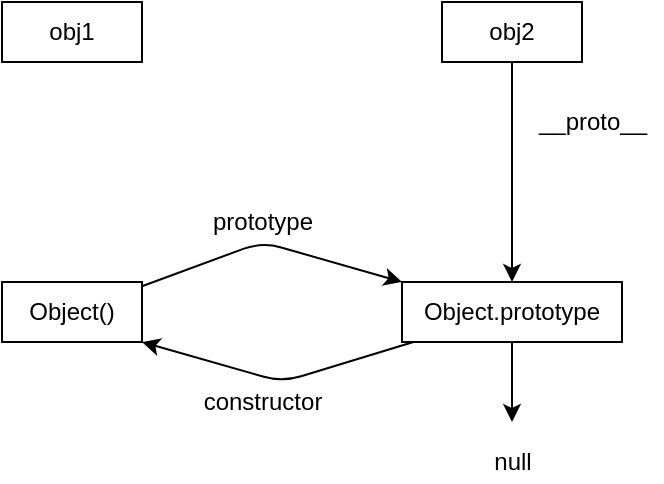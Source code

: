 <mxfile>
    <diagram id="0RFi7LkqAkpyI-mepKPO" name="第 1 页">
        <mxGraphModel dx="812" dy="372" grid="1" gridSize="10" guides="1" tooltips="1" connect="1" arrows="1" fold="1" page="1" pageScale="1" pageWidth="1169" pageHeight="1654" math="0" shadow="0">
            <root>
                <mxCell id="0"/>
                <mxCell id="1" parent="0"/>
                <mxCell id="5" style="edgeStyle=none;html=1;entryX=0;entryY=0;entryDx=0;entryDy=0;" edge="1" parent="1" source="3" target="4">
                    <mxGeometry relative="1" as="geometry">
                        <Array as="points">
                            <mxPoint x="270" y="290"/>
                        </Array>
                    </mxGeometry>
                </mxCell>
                <mxCell id="3" value="Object()" style="rounded=0;whiteSpace=wrap;html=1;" parent="1" vertex="1">
                    <mxGeometry x="140" y="310" width="70" height="30" as="geometry"/>
                </mxCell>
                <mxCell id="7" style="edgeStyle=none;html=1;entryX=1;entryY=1;entryDx=0;entryDy=0;" edge="1" parent="1" source="4" target="3">
                    <mxGeometry relative="1" as="geometry">
                        <Array as="points">
                            <mxPoint x="280" y="360"/>
                        </Array>
                    </mxGeometry>
                </mxCell>
                <mxCell id="14" style="edgeStyle=none;html=1;" edge="1" parent="1" source="4">
                    <mxGeometry relative="1" as="geometry">
                        <mxPoint x="395" y="380" as="targetPoint"/>
                    </mxGeometry>
                </mxCell>
                <mxCell id="4" value="Object.prototype" style="rounded=0;whiteSpace=wrap;html=1;" parent="1" vertex="1">
                    <mxGeometry x="340" y="310" width="110" height="30" as="geometry"/>
                </mxCell>
                <mxCell id="6" value="prototype" style="text;html=1;align=center;verticalAlign=middle;resizable=0;points=[];autosize=1;strokeColor=none;fillColor=none;" vertex="1" parent="1">
                    <mxGeometry x="235" y="270" width="70" height="20" as="geometry"/>
                </mxCell>
                <mxCell id="8" value="constructor" style="text;html=1;align=center;verticalAlign=middle;resizable=0;points=[];autosize=1;strokeColor=none;fillColor=none;" vertex="1" parent="1">
                    <mxGeometry x="235" y="360" width="70" height="20" as="geometry"/>
                </mxCell>
                <mxCell id="10" value="obj1" style="rounded=0;whiteSpace=wrap;html=1;" vertex="1" parent="1">
                    <mxGeometry x="140" y="170" width="70" height="30" as="geometry"/>
                </mxCell>
                <mxCell id="12" style="edgeStyle=none;html=1;entryX=0.5;entryY=0;entryDx=0;entryDy=0;" edge="1" parent="1" source="11" target="4">
                    <mxGeometry relative="1" as="geometry"/>
                </mxCell>
                <mxCell id="11" value="obj2" style="whiteSpace=wrap;html=1;" vertex="1" parent="1">
                    <mxGeometry x="360" y="170" width="70" height="30" as="geometry"/>
                </mxCell>
                <mxCell id="13" value="__proto__" style="text;html=1;align=center;verticalAlign=middle;resizable=0;points=[];autosize=1;strokeColor=none;fillColor=none;" vertex="1" parent="1">
                    <mxGeometry x="400" y="220" width="70" height="20" as="geometry"/>
                </mxCell>
                <mxCell id="16" value="null" style="text;html=1;align=center;verticalAlign=middle;resizable=0;points=[];autosize=1;strokeColor=none;fillColor=none;" vertex="1" parent="1">
                    <mxGeometry x="380" y="390" width="30" height="20" as="geometry"/>
                </mxCell>
            </root>
        </mxGraphModel>
    </diagram>
</mxfile>
